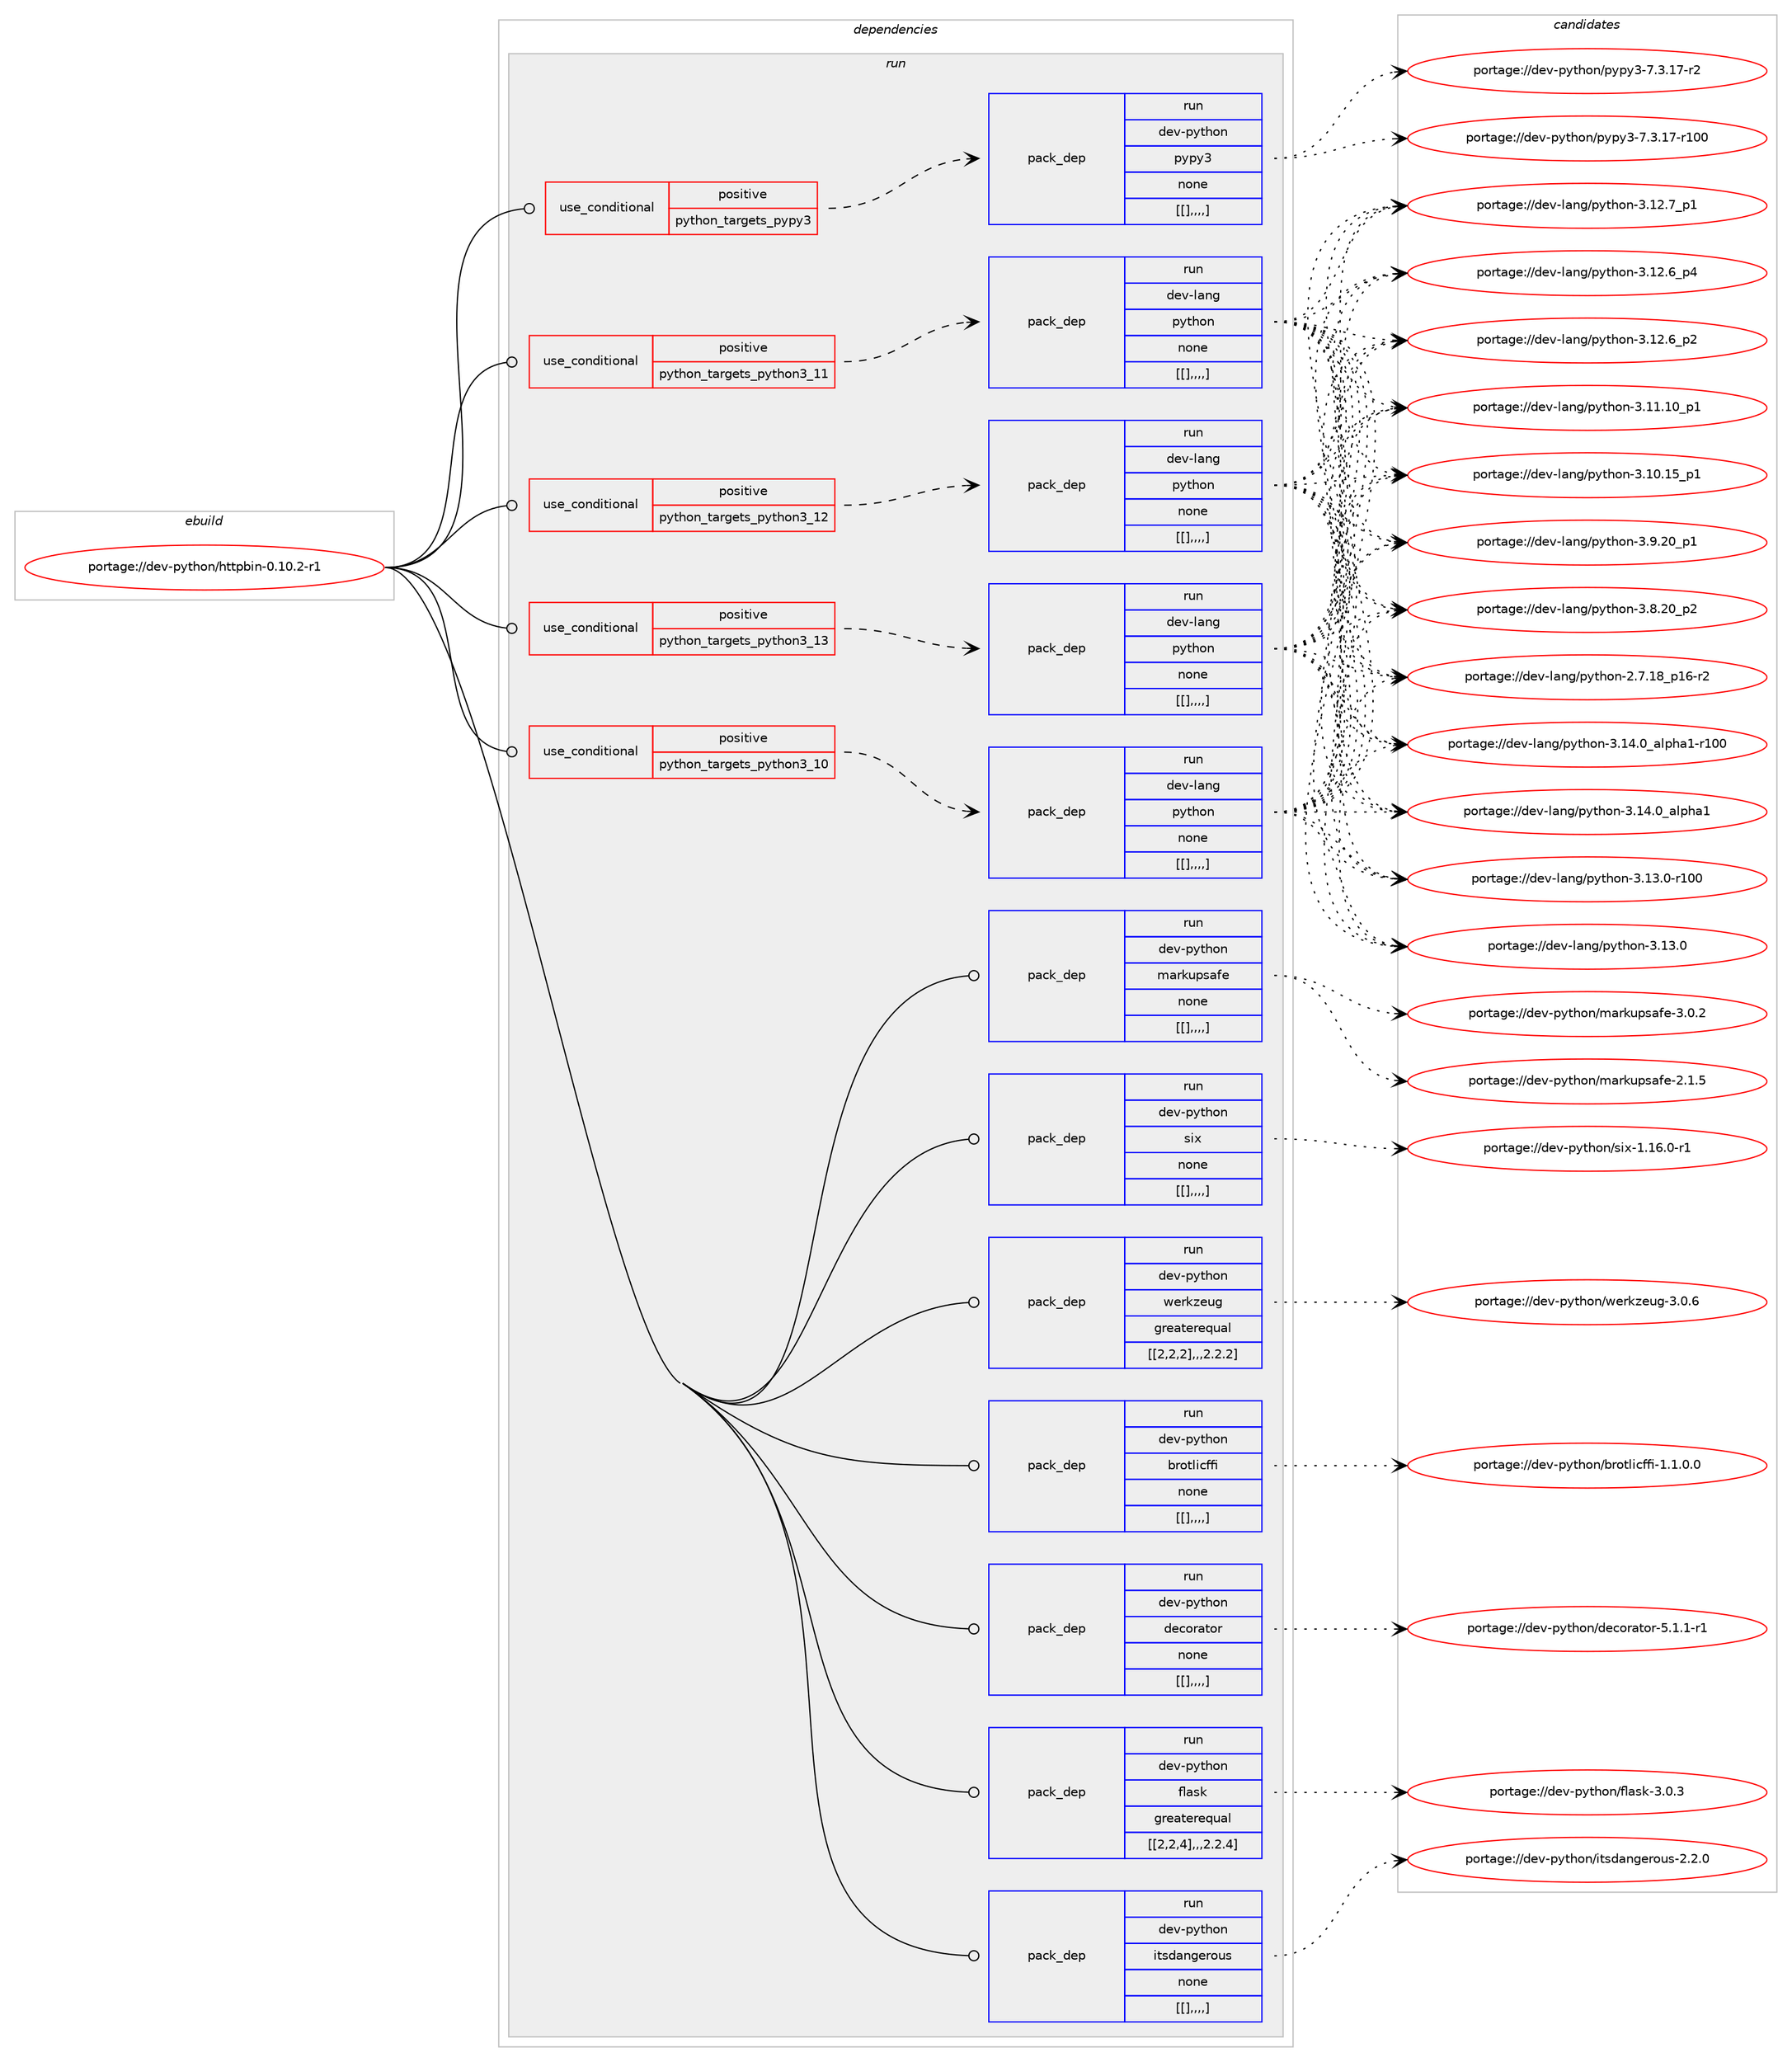 digraph prolog {

# *************
# Graph options
# *************

newrank=true;
concentrate=true;
compound=true;
graph [rankdir=LR,fontname=Helvetica,fontsize=10,ranksep=1.5];#, ranksep=2.5, nodesep=0.2];
edge  [arrowhead=vee];
node  [fontname=Helvetica,fontsize=10];

# **********
# The ebuild
# **********

subgraph cluster_leftcol {
color=gray;
label=<<i>ebuild</i>>;
id [label="portage://dev-python/httpbin-0.10.2-r1", color=red, width=4, href="../dev-python/httpbin-0.10.2-r1.svg"];
}

# ****************
# The dependencies
# ****************

subgraph cluster_midcol {
color=gray;
label=<<i>dependencies</i>>;
subgraph cluster_compile {
fillcolor="#eeeeee";
style=filled;
label=<<i>compile</i>>;
}
subgraph cluster_compileandrun {
fillcolor="#eeeeee";
style=filled;
label=<<i>compile and run</i>>;
}
subgraph cluster_run {
fillcolor="#eeeeee";
style=filled;
label=<<i>run</i>>;
subgraph cond35575 {
dependency153347 [label=<<TABLE BORDER="0" CELLBORDER="1" CELLSPACING="0" CELLPADDING="4"><TR><TD ROWSPAN="3" CELLPADDING="10">use_conditional</TD></TR><TR><TD>positive</TD></TR><TR><TD>python_targets_pypy3</TD></TR></TABLE>>, shape=none, color=red];
subgraph pack116445 {
dependency153408 [label=<<TABLE BORDER="0" CELLBORDER="1" CELLSPACING="0" CELLPADDING="4" WIDTH="220"><TR><TD ROWSPAN="6" CELLPADDING="30">pack_dep</TD></TR><TR><TD WIDTH="110">run</TD></TR><TR><TD>dev-python</TD></TR><TR><TD>pypy3</TD></TR><TR><TD>none</TD></TR><TR><TD>[[],,,,]</TD></TR></TABLE>>, shape=none, color=blue];
}
dependency153347:e -> dependency153408:w [weight=20,style="dashed",arrowhead="vee"];
}
id:e -> dependency153347:w [weight=20,style="solid",arrowhead="odot"];
subgraph cond35618 {
dependency153412 [label=<<TABLE BORDER="0" CELLBORDER="1" CELLSPACING="0" CELLPADDING="4"><TR><TD ROWSPAN="3" CELLPADDING="10">use_conditional</TD></TR><TR><TD>positive</TD></TR><TR><TD>python_targets_python3_10</TD></TR></TABLE>>, shape=none, color=red];
subgraph pack116499 {
dependency153484 [label=<<TABLE BORDER="0" CELLBORDER="1" CELLSPACING="0" CELLPADDING="4" WIDTH="220"><TR><TD ROWSPAN="6" CELLPADDING="30">pack_dep</TD></TR><TR><TD WIDTH="110">run</TD></TR><TR><TD>dev-lang</TD></TR><TR><TD>python</TD></TR><TR><TD>none</TD></TR><TR><TD>[[],,,,]</TD></TR></TABLE>>, shape=none, color=blue];
}
dependency153412:e -> dependency153484:w [weight=20,style="dashed",arrowhead="vee"];
}
id:e -> dependency153412:w [weight=20,style="solid",arrowhead="odot"];
subgraph cond35652 {
dependency153546 [label=<<TABLE BORDER="0" CELLBORDER="1" CELLSPACING="0" CELLPADDING="4"><TR><TD ROWSPAN="3" CELLPADDING="10">use_conditional</TD></TR><TR><TD>positive</TD></TR><TR><TD>python_targets_python3_11</TD></TR></TABLE>>, shape=none, color=red];
subgraph pack116562 {
dependency153549 [label=<<TABLE BORDER="0" CELLBORDER="1" CELLSPACING="0" CELLPADDING="4" WIDTH="220"><TR><TD ROWSPAN="6" CELLPADDING="30">pack_dep</TD></TR><TR><TD WIDTH="110">run</TD></TR><TR><TD>dev-lang</TD></TR><TR><TD>python</TD></TR><TR><TD>none</TD></TR><TR><TD>[[],,,,]</TD></TR></TABLE>>, shape=none, color=blue];
}
dependency153546:e -> dependency153549:w [weight=20,style="dashed",arrowhead="vee"];
}
id:e -> dependency153546:w [weight=20,style="solid",arrowhead="odot"];
subgraph cond35698 {
dependency153632 [label=<<TABLE BORDER="0" CELLBORDER="1" CELLSPACING="0" CELLPADDING="4"><TR><TD ROWSPAN="3" CELLPADDING="10">use_conditional</TD></TR><TR><TD>positive</TD></TR><TR><TD>python_targets_python3_12</TD></TR></TABLE>>, shape=none, color=red];
subgraph pack116635 {
dependency153692 [label=<<TABLE BORDER="0" CELLBORDER="1" CELLSPACING="0" CELLPADDING="4" WIDTH="220"><TR><TD ROWSPAN="6" CELLPADDING="30">pack_dep</TD></TR><TR><TD WIDTH="110">run</TD></TR><TR><TD>dev-lang</TD></TR><TR><TD>python</TD></TR><TR><TD>none</TD></TR><TR><TD>[[],,,,]</TD></TR></TABLE>>, shape=none, color=blue];
}
dependency153632:e -> dependency153692:w [weight=20,style="dashed",arrowhead="vee"];
}
id:e -> dependency153632:w [weight=20,style="solid",arrowhead="odot"];
subgraph cond35748 {
dependency153737 [label=<<TABLE BORDER="0" CELLBORDER="1" CELLSPACING="0" CELLPADDING="4"><TR><TD ROWSPAN="3" CELLPADDING="10">use_conditional</TD></TR><TR><TD>positive</TD></TR><TR><TD>python_targets_python3_13</TD></TR></TABLE>>, shape=none, color=red];
subgraph pack116678 {
dependency153742 [label=<<TABLE BORDER="0" CELLBORDER="1" CELLSPACING="0" CELLPADDING="4" WIDTH="220"><TR><TD ROWSPAN="6" CELLPADDING="30">pack_dep</TD></TR><TR><TD WIDTH="110">run</TD></TR><TR><TD>dev-lang</TD></TR><TR><TD>python</TD></TR><TR><TD>none</TD></TR><TR><TD>[[],,,,]</TD></TR></TABLE>>, shape=none, color=blue];
}
dependency153737:e -> dependency153742:w [weight=20,style="dashed",arrowhead="vee"];
}
id:e -> dependency153737:w [weight=20,style="solid",arrowhead="odot"];
subgraph pack116735 {
dependency153835 [label=<<TABLE BORDER="0" CELLBORDER="1" CELLSPACING="0" CELLPADDING="4" WIDTH="220"><TR><TD ROWSPAN="6" CELLPADDING="30">pack_dep</TD></TR><TR><TD WIDTH="110">run</TD></TR><TR><TD>dev-python</TD></TR><TR><TD>brotlicffi</TD></TR><TR><TD>none</TD></TR><TR><TD>[[],,,,]</TD></TR></TABLE>>, shape=none, color=blue];
}
id:e -> dependency153835:w [weight=20,style="solid",arrowhead="odot"];
subgraph pack116753 {
dependency153865 [label=<<TABLE BORDER="0" CELLBORDER="1" CELLSPACING="0" CELLPADDING="4" WIDTH="220"><TR><TD ROWSPAN="6" CELLPADDING="30">pack_dep</TD></TR><TR><TD WIDTH="110">run</TD></TR><TR><TD>dev-python</TD></TR><TR><TD>decorator</TD></TR><TR><TD>none</TD></TR><TR><TD>[[],,,,]</TD></TR></TABLE>>, shape=none, color=blue];
}
id:e -> dependency153865:w [weight=20,style="solid",arrowhead="odot"];
subgraph pack116756 {
dependency153871 [label=<<TABLE BORDER="0" CELLBORDER="1" CELLSPACING="0" CELLPADDING="4" WIDTH="220"><TR><TD ROWSPAN="6" CELLPADDING="30">pack_dep</TD></TR><TR><TD WIDTH="110">run</TD></TR><TR><TD>dev-python</TD></TR><TR><TD>flask</TD></TR><TR><TD>greaterequal</TD></TR><TR><TD>[[2,2,4],,,2.2.4]</TD></TR></TABLE>>, shape=none, color=blue];
}
id:e -> dependency153871:w [weight=20,style="solid",arrowhead="odot"];
subgraph pack116759 {
dependency153891 [label=<<TABLE BORDER="0" CELLBORDER="1" CELLSPACING="0" CELLPADDING="4" WIDTH="220"><TR><TD ROWSPAN="6" CELLPADDING="30">pack_dep</TD></TR><TR><TD WIDTH="110">run</TD></TR><TR><TD>dev-python</TD></TR><TR><TD>itsdangerous</TD></TR><TR><TD>none</TD></TR><TR><TD>[[],,,,]</TD></TR></TABLE>>, shape=none, color=blue];
}
id:e -> dependency153891:w [weight=20,style="solid",arrowhead="odot"];
subgraph pack116767 {
dependency153921 [label=<<TABLE BORDER="0" CELLBORDER="1" CELLSPACING="0" CELLPADDING="4" WIDTH="220"><TR><TD ROWSPAN="6" CELLPADDING="30">pack_dep</TD></TR><TR><TD WIDTH="110">run</TD></TR><TR><TD>dev-python</TD></TR><TR><TD>markupsafe</TD></TR><TR><TD>none</TD></TR><TR><TD>[[],,,,]</TD></TR></TABLE>>, shape=none, color=blue];
}
id:e -> dependency153921:w [weight=20,style="solid",arrowhead="odot"];
subgraph pack116788 {
dependency153972 [label=<<TABLE BORDER="0" CELLBORDER="1" CELLSPACING="0" CELLPADDING="4" WIDTH="220"><TR><TD ROWSPAN="6" CELLPADDING="30">pack_dep</TD></TR><TR><TD WIDTH="110">run</TD></TR><TR><TD>dev-python</TD></TR><TR><TD>six</TD></TR><TR><TD>none</TD></TR><TR><TD>[[],,,,]</TD></TR></TABLE>>, shape=none, color=blue];
}
id:e -> dependency153972:w [weight=20,style="solid",arrowhead="odot"];
subgraph pack116827 {
dependency153992 [label=<<TABLE BORDER="0" CELLBORDER="1" CELLSPACING="0" CELLPADDING="4" WIDTH="220"><TR><TD ROWSPAN="6" CELLPADDING="30">pack_dep</TD></TR><TR><TD WIDTH="110">run</TD></TR><TR><TD>dev-python</TD></TR><TR><TD>werkzeug</TD></TR><TR><TD>greaterequal</TD></TR><TR><TD>[[2,2,2],,,2.2.2]</TD></TR></TABLE>>, shape=none, color=blue];
}
id:e -> dependency153992:w [weight=20,style="solid",arrowhead="odot"];
}
}

# **************
# The candidates
# **************

subgraph cluster_choices {
rank=same;
color=gray;
label=<<i>candidates</i>>;

subgraph choice116601 {
color=black;
nodesep=1;
choice100101118451121211161041111104711212111212151455546514649554511450 [label="portage://dev-python/pypy3-7.3.17-r2", color=red, width=4,href="../dev-python/pypy3-7.3.17-r2.svg"];
choice1001011184511212111610411111047112121112121514555465146495545114494848 [label="portage://dev-python/pypy3-7.3.17-r100", color=red, width=4,href="../dev-python/pypy3-7.3.17-r100.svg"];
dependency153408:e -> choice100101118451121211161041111104711212111212151455546514649554511450:w [style=dotted,weight="100"];
dependency153408:e -> choice1001011184511212111610411111047112121112121514555465146495545114494848:w [style=dotted,weight="100"];
}
subgraph choice116603 {
color=black;
nodesep=1;
choice100101118451089711010347112121116104111110455146495246489597108112104974945114494848 [label="portage://dev-lang/python-3.14.0_alpha1-r100", color=red, width=4,href="../dev-lang/python-3.14.0_alpha1-r100.svg"];
choice1001011184510897110103471121211161041111104551464952464895971081121049749 [label="portage://dev-lang/python-3.14.0_alpha1", color=red, width=4,href="../dev-lang/python-3.14.0_alpha1.svg"];
choice1001011184510897110103471121211161041111104551464951464845114494848 [label="portage://dev-lang/python-3.13.0-r100", color=red, width=4,href="../dev-lang/python-3.13.0-r100.svg"];
choice10010111845108971101034711212111610411111045514649514648 [label="portage://dev-lang/python-3.13.0", color=red, width=4,href="../dev-lang/python-3.13.0.svg"];
choice100101118451089711010347112121116104111110455146495046559511249 [label="portage://dev-lang/python-3.12.7_p1", color=red, width=4,href="../dev-lang/python-3.12.7_p1.svg"];
choice100101118451089711010347112121116104111110455146495046549511252 [label="portage://dev-lang/python-3.12.6_p4", color=red, width=4,href="../dev-lang/python-3.12.6_p4.svg"];
choice100101118451089711010347112121116104111110455146495046549511250 [label="portage://dev-lang/python-3.12.6_p2", color=red, width=4,href="../dev-lang/python-3.12.6_p2.svg"];
choice10010111845108971101034711212111610411111045514649494649489511249 [label="portage://dev-lang/python-3.11.10_p1", color=red, width=4,href="../dev-lang/python-3.11.10_p1.svg"];
choice10010111845108971101034711212111610411111045514649484649539511249 [label="portage://dev-lang/python-3.10.15_p1", color=red, width=4,href="../dev-lang/python-3.10.15_p1.svg"];
choice100101118451089711010347112121116104111110455146574650489511249 [label="portage://dev-lang/python-3.9.20_p1", color=red, width=4,href="../dev-lang/python-3.9.20_p1.svg"];
choice100101118451089711010347112121116104111110455146564650489511250 [label="portage://dev-lang/python-3.8.20_p2", color=red, width=4,href="../dev-lang/python-3.8.20_p2.svg"];
choice100101118451089711010347112121116104111110455046554649569511249544511450 [label="portage://dev-lang/python-2.7.18_p16-r2", color=red, width=4,href="../dev-lang/python-2.7.18_p16-r2.svg"];
dependency153484:e -> choice100101118451089711010347112121116104111110455146495246489597108112104974945114494848:w [style=dotted,weight="100"];
dependency153484:e -> choice1001011184510897110103471121211161041111104551464952464895971081121049749:w [style=dotted,weight="100"];
dependency153484:e -> choice1001011184510897110103471121211161041111104551464951464845114494848:w [style=dotted,weight="100"];
dependency153484:e -> choice10010111845108971101034711212111610411111045514649514648:w [style=dotted,weight="100"];
dependency153484:e -> choice100101118451089711010347112121116104111110455146495046559511249:w [style=dotted,weight="100"];
dependency153484:e -> choice100101118451089711010347112121116104111110455146495046549511252:w [style=dotted,weight="100"];
dependency153484:e -> choice100101118451089711010347112121116104111110455146495046549511250:w [style=dotted,weight="100"];
dependency153484:e -> choice10010111845108971101034711212111610411111045514649494649489511249:w [style=dotted,weight="100"];
dependency153484:e -> choice10010111845108971101034711212111610411111045514649484649539511249:w [style=dotted,weight="100"];
dependency153484:e -> choice100101118451089711010347112121116104111110455146574650489511249:w [style=dotted,weight="100"];
dependency153484:e -> choice100101118451089711010347112121116104111110455146564650489511250:w [style=dotted,weight="100"];
dependency153484:e -> choice100101118451089711010347112121116104111110455046554649569511249544511450:w [style=dotted,weight="100"];
}
subgraph choice116660 {
color=black;
nodesep=1;
choice100101118451089711010347112121116104111110455146495246489597108112104974945114494848 [label="portage://dev-lang/python-3.14.0_alpha1-r100", color=red, width=4,href="../dev-lang/python-3.14.0_alpha1-r100.svg"];
choice1001011184510897110103471121211161041111104551464952464895971081121049749 [label="portage://dev-lang/python-3.14.0_alpha1", color=red, width=4,href="../dev-lang/python-3.14.0_alpha1.svg"];
choice1001011184510897110103471121211161041111104551464951464845114494848 [label="portage://dev-lang/python-3.13.0-r100", color=red, width=4,href="../dev-lang/python-3.13.0-r100.svg"];
choice10010111845108971101034711212111610411111045514649514648 [label="portage://dev-lang/python-3.13.0", color=red, width=4,href="../dev-lang/python-3.13.0.svg"];
choice100101118451089711010347112121116104111110455146495046559511249 [label="portage://dev-lang/python-3.12.7_p1", color=red, width=4,href="../dev-lang/python-3.12.7_p1.svg"];
choice100101118451089711010347112121116104111110455146495046549511252 [label="portage://dev-lang/python-3.12.6_p4", color=red, width=4,href="../dev-lang/python-3.12.6_p4.svg"];
choice100101118451089711010347112121116104111110455146495046549511250 [label="portage://dev-lang/python-3.12.6_p2", color=red, width=4,href="../dev-lang/python-3.12.6_p2.svg"];
choice10010111845108971101034711212111610411111045514649494649489511249 [label="portage://dev-lang/python-3.11.10_p1", color=red, width=4,href="../dev-lang/python-3.11.10_p1.svg"];
choice10010111845108971101034711212111610411111045514649484649539511249 [label="portage://dev-lang/python-3.10.15_p1", color=red, width=4,href="../dev-lang/python-3.10.15_p1.svg"];
choice100101118451089711010347112121116104111110455146574650489511249 [label="portage://dev-lang/python-3.9.20_p1", color=red, width=4,href="../dev-lang/python-3.9.20_p1.svg"];
choice100101118451089711010347112121116104111110455146564650489511250 [label="portage://dev-lang/python-3.8.20_p2", color=red, width=4,href="../dev-lang/python-3.8.20_p2.svg"];
choice100101118451089711010347112121116104111110455046554649569511249544511450 [label="portage://dev-lang/python-2.7.18_p16-r2", color=red, width=4,href="../dev-lang/python-2.7.18_p16-r2.svg"];
dependency153549:e -> choice100101118451089711010347112121116104111110455146495246489597108112104974945114494848:w [style=dotted,weight="100"];
dependency153549:e -> choice1001011184510897110103471121211161041111104551464952464895971081121049749:w [style=dotted,weight="100"];
dependency153549:e -> choice1001011184510897110103471121211161041111104551464951464845114494848:w [style=dotted,weight="100"];
dependency153549:e -> choice10010111845108971101034711212111610411111045514649514648:w [style=dotted,weight="100"];
dependency153549:e -> choice100101118451089711010347112121116104111110455146495046559511249:w [style=dotted,weight="100"];
dependency153549:e -> choice100101118451089711010347112121116104111110455146495046549511252:w [style=dotted,weight="100"];
dependency153549:e -> choice100101118451089711010347112121116104111110455146495046549511250:w [style=dotted,weight="100"];
dependency153549:e -> choice10010111845108971101034711212111610411111045514649494649489511249:w [style=dotted,weight="100"];
dependency153549:e -> choice10010111845108971101034711212111610411111045514649484649539511249:w [style=dotted,weight="100"];
dependency153549:e -> choice100101118451089711010347112121116104111110455146574650489511249:w [style=dotted,weight="100"];
dependency153549:e -> choice100101118451089711010347112121116104111110455146564650489511250:w [style=dotted,weight="100"];
dependency153549:e -> choice100101118451089711010347112121116104111110455046554649569511249544511450:w [style=dotted,weight="100"];
}
subgraph choice116665 {
color=black;
nodesep=1;
choice100101118451089711010347112121116104111110455146495246489597108112104974945114494848 [label="portage://dev-lang/python-3.14.0_alpha1-r100", color=red, width=4,href="../dev-lang/python-3.14.0_alpha1-r100.svg"];
choice1001011184510897110103471121211161041111104551464952464895971081121049749 [label="portage://dev-lang/python-3.14.0_alpha1", color=red, width=4,href="../dev-lang/python-3.14.0_alpha1.svg"];
choice1001011184510897110103471121211161041111104551464951464845114494848 [label="portage://dev-lang/python-3.13.0-r100", color=red, width=4,href="../dev-lang/python-3.13.0-r100.svg"];
choice10010111845108971101034711212111610411111045514649514648 [label="portage://dev-lang/python-3.13.0", color=red, width=4,href="../dev-lang/python-3.13.0.svg"];
choice100101118451089711010347112121116104111110455146495046559511249 [label="portage://dev-lang/python-3.12.7_p1", color=red, width=4,href="../dev-lang/python-3.12.7_p1.svg"];
choice100101118451089711010347112121116104111110455146495046549511252 [label="portage://dev-lang/python-3.12.6_p4", color=red, width=4,href="../dev-lang/python-3.12.6_p4.svg"];
choice100101118451089711010347112121116104111110455146495046549511250 [label="portage://dev-lang/python-3.12.6_p2", color=red, width=4,href="../dev-lang/python-3.12.6_p2.svg"];
choice10010111845108971101034711212111610411111045514649494649489511249 [label="portage://dev-lang/python-3.11.10_p1", color=red, width=4,href="../dev-lang/python-3.11.10_p1.svg"];
choice10010111845108971101034711212111610411111045514649484649539511249 [label="portage://dev-lang/python-3.10.15_p1", color=red, width=4,href="../dev-lang/python-3.10.15_p1.svg"];
choice100101118451089711010347112121116104111110455146574650489511249 [label="portage://dev-lang/python-3.9.20_p1", color=red, width=4,href="../dev-lang/python-3.9.20_p1.svg"];
choice100101118451089711010347112121116104111110455146564650489511250 [label="portage://dev-lang/python-3.8.20_p2", color=red, width=4,href="../dev-lang/python-3.8.20_p2.svg"];
choice100101118451089711010347112121116104111110455046554649569511249544511450 [label="portage://dev-lang/python-2.7.18_p16-r2", color=red, width=4,href="../dev-lang/python-2.7.18_p16-r2.svg"];
dependency153692:e -> choice100101118451089711010347112121116104111110455146495246489597108112104974945114494848:w [style=dotted,weight="100"];
dependency153692:e -> choice1001011184510897110103471121211161041111104551464952464895971081121049749:w [style=dotted,weight="100"];
dependency153692:e -> choice1001011184510897110103471121211161041111104551464951464845114494848:w [style=dotted,weight="100"];
dependency153692:e -> choice10010111845108971101034711212111610411111045514649514648:w [style=dotted,weight="100"];
dependency153692:e -> choice100101118451089711010347112121116104111110455146495046559511249:w [style=dotted,weight="100"];
dependency153692:e -> choice100101118451089711010347112121116104111110455146495046549511252:w [style=dotted,weight="100"];
dependency153692:e -> choice100101118451089711010347112121116104111110455146495046549511250:w [style=dotted,weight="100"];
dependency153692:e -> choice10010111845108971101034711212111610411111045514649494649489511249:w [style=dotted,weight="100"];
dependency153692:e -> choice10010111845108971101034711212111610411111045514649484649539511249:w [style=dotted,weight="100"];
dependency153692:e -> choice100101118451089711010347112121116104111110455146574650489511249:w [style=dotted,weight="100"];
dependency153692:e -> choice100101118451089711010347112121116104111110455146564650489511250:w [style=dotted,weight="100"];
dependency153692:e -> choice100101118451089711010347112121116104111110455046554649569511249544511450:w [style=dotted,weight="100"];
}
subgraph choice116694 {
color=black;
nodesep=1;
choice100101118451089711010347112121116104111110455146495246489597108112104974945114494848 [label="portage://dev-lang/python-3.14.0_alpha1-r100", color=red, width=4,href="../dev-lang/python-3.14.0_alpha1-r100.svg"];
choice1001011184510897110103471121211161041111104551464952464895971081121049749 [label="portage://dev-lang/python-3.14.0_alpha1", color=red, width=4,href="../dev-lang/python-3.14.0_alpha1.svg"];
choice1001011184510897110103471121211161041111104551464951464845114494848 [label="portage://dev-lang/python-3.13.0-r100", color=red, width=4,href="../dev-lang/python-3.13.0-r100.svg"];
choice10010111845108971101034711212111610411111045514649514648 [label="portage://dev-lang/python-3.13.0", color=red, width=4,href="../dev-lang/python-3.13.0.svg"];
choice100101118451089711010347112121116104111110455146495046559511249 [label="portage://dev-lang/python-3.12.7_p1", color=red, width=4,href="../dev-lang/python-3.12.7_p1.svg"];
choice100101118451089711010347112121116104111110455146495046549511252 [label="portage://dev-lang/python-3.12.6_p4", color=red, width=4,href="../dev-lang/python-3.12.6_p4.svg"];
choice100101118451089711010347112121116104111110455146495046549511250 [label="portage://dev-lang/python-3.12.6_p2", color=red, width=4,href="../dev-lang/python-3.12.6_p2.svg"];
choice10010111845108971101034711212111610411111045514649494649489511249 [label="portage://dev-lang/python-3.11.10_p1", color=red, width=4,href="../dev-lang/python-3.11.10_p1.svg"];
choice10010111845108971101034711212111610411111045514649484649539511249 [label="portage://dev-lang/python-3.10.15_p1", color=red, width=4,href="../dev-lang/python-3.10.15_p1.svg"];
choice100101118451089711010347112121116104111110455146574650489511249 [label="portage://dev-lang/python-3.9.20_p1", color=red, width=4,href="../dev-lang/python-3.9.20_p1.svg"];
choice100101118451089711010347112121116104111110455146564650489511250 [label="portage://dev-lang/python-3.8.20_p2", color=red, width=4,href="../dev-lang/python-3.8.20_p2.svg"];
choice100101118451089711010347112121116104111110455046554649569511249544511450 [label="portage://dev-lang/python-2.7.18_p16-r2", color=red, width=4,href="../dev-lang/python-2.7.18_p16-r2.svg"];
dependency153742:e -> choice100101118451089711010347112121116104111110455146495246489597108112104974945114494848:w [style=dotted,weight="100"];
dependency153742:e -> choice1001011184510897110103471121211161041111104551464952464895971081121049749:w [style=dotted,weight="100"];
dependency153742:e -> choice1001011184510897110103471121211161041111104551464951464845114494848:w [style=dotted,weight="100"];
dependency153742:e -> choice10010111845108971101034711212111610411111045514649514648:w [style=dotted,weight="100"];
dependency153742:e -> choice100101118451089711010347112121116104111110455146495046559511249:w [style=dotted,weight="100"];
dependency153742:e -> choice100101118451089711010347112121116104111110455146495046549511252:w [style=dotted,weight="100"];
dependency153742:e -> choice100101118451089711010347112121116104111110455146495046549511250:w [style=dotted,weight="100"];
dependency153742:e -> choice10010111845108971101034711212111610411111045514649494649489511249:w [style=dotted,weight="100"];
dependency153742:e -> choice10010111845108971101034711212111610411111045514649484649539511249:w [style=dotted,weight="100"];
dependency153742:e -> choice100101118451089711010347112121116104111110455146574650489511249:w [style=dotted,weight="100"];
dependency153742:e -> choice100101118451089711010347112121116104111110455146564650489511250:w [style=dotted,weight="100"];
dependency153742:e -> choice100101118451089711010347112121116104111110455046554649569511249544511450:w [style=dotted,weight="100"];
}
subgraph choice116710 {
color=black;
nodesep=1;
choice100101118451121211161041111104798114111116108105991021021054549464946484648 [label="portage://dev-python/brotlicffi-1.1.0.0", color=red, width=4,href="../dev-python/brotlicffi-1.1.0.0.svg"];
dependency153835:e -> choice100101118451121211161041111104798114111116108105991021021054549464946484648:w [style=dotted,weight="100"];
}
subgraph choice116757 {
color=black;
nodesep=1;
choice100101118451121211161041111104710010199111114971161111144553464946494511449 [label="portage://dev-python/decorator-5.1.1-r1", color=red, width=4,href="../dev-python/decorator-5.1.1-r1.svg"];
dependency153865:e -> choice100101118451121211161041111104710010199111114971161111144553464946494511449:w [style=dotted,weight="100"];
}
subgraph choice116759 {
color=black;
nodesep=1;
choice100101118451121211161041111104710210897115107455146484651 [label="portage://dev-python/flask-3.0.3", color=red, width=4,href="../dev-python/flask-3.0.3.svg"];
dependency153871:e -> choice100101118451121211161041111104710210897115107455146484651:w [style=dotted,weight="100"];
}
subgraph choice116762 {
color=black;
nodesep=1;
choice100101118451121211161041111104710511611510097110103101114111117115455046504648 [label="portage://dev-python/itsdangerous-2.2.0", color=red, width=4,href="../dev-python/itsdangerous-2.2.0.svg"];
dependency153891:e -> choice100101118451121211161041111104710511611510097110103101114111117115455046504648:w [style=dotted,weight="100"];
}
subgraph choice116766 {
color=black;
nodesep=1;
choice10010111845112121116104111110471099711410711711211597102101455146484650 [label="portage://dev-python/markupsafe-3.0.2", color=red, width=4,href="../dev-python/markupsafe-3.0.2.svg"];
choice10010111845112121116104111110471099711410711711211597102101455046494653 [label="portage://dev-python/markupsafe-2.1.5", color=red, width=4,href="../dev-python/markupsafe-2.1.5.svg"];
dependency153921:e -> choice10010111845112121116104111110471099711410711711211597102101455146484650:w [style=dotted,weight="100"];
dependency153921:e -> choice10010111845112121116104111110471099711410711711211597102101455046494653:w [style=dotted,weight="100"];
}
subgraph choice116768 {
color=black;
nodesep=1;
choice1001011184511212111610411111047115105120454946495446484511449 [label="portage://dev-python/six-1.16.0-r1", color=red, width=4,href="../dev-python/six-1.16.0-r1.svg"];
dependency153972:e -> choice1001011184511212111610411111047115105120454946495446484511449:w [style=dotted,weight="100"];
}
subgraph choice116783 {
color=black;
nodesep=1;
choice1001011184511212111610411111047119101114107122101117103455146484654 [label="portage://dev-python/werkzeug-3.0.6", color=red, width=4,href="../dev-python/werkzeug-3.0.6.svg"];
dependency153992:e -> choice1001011184511212111610411111047119101114107122101117103455146484654:w [style=dotted,weight="100"];
}
}

}
